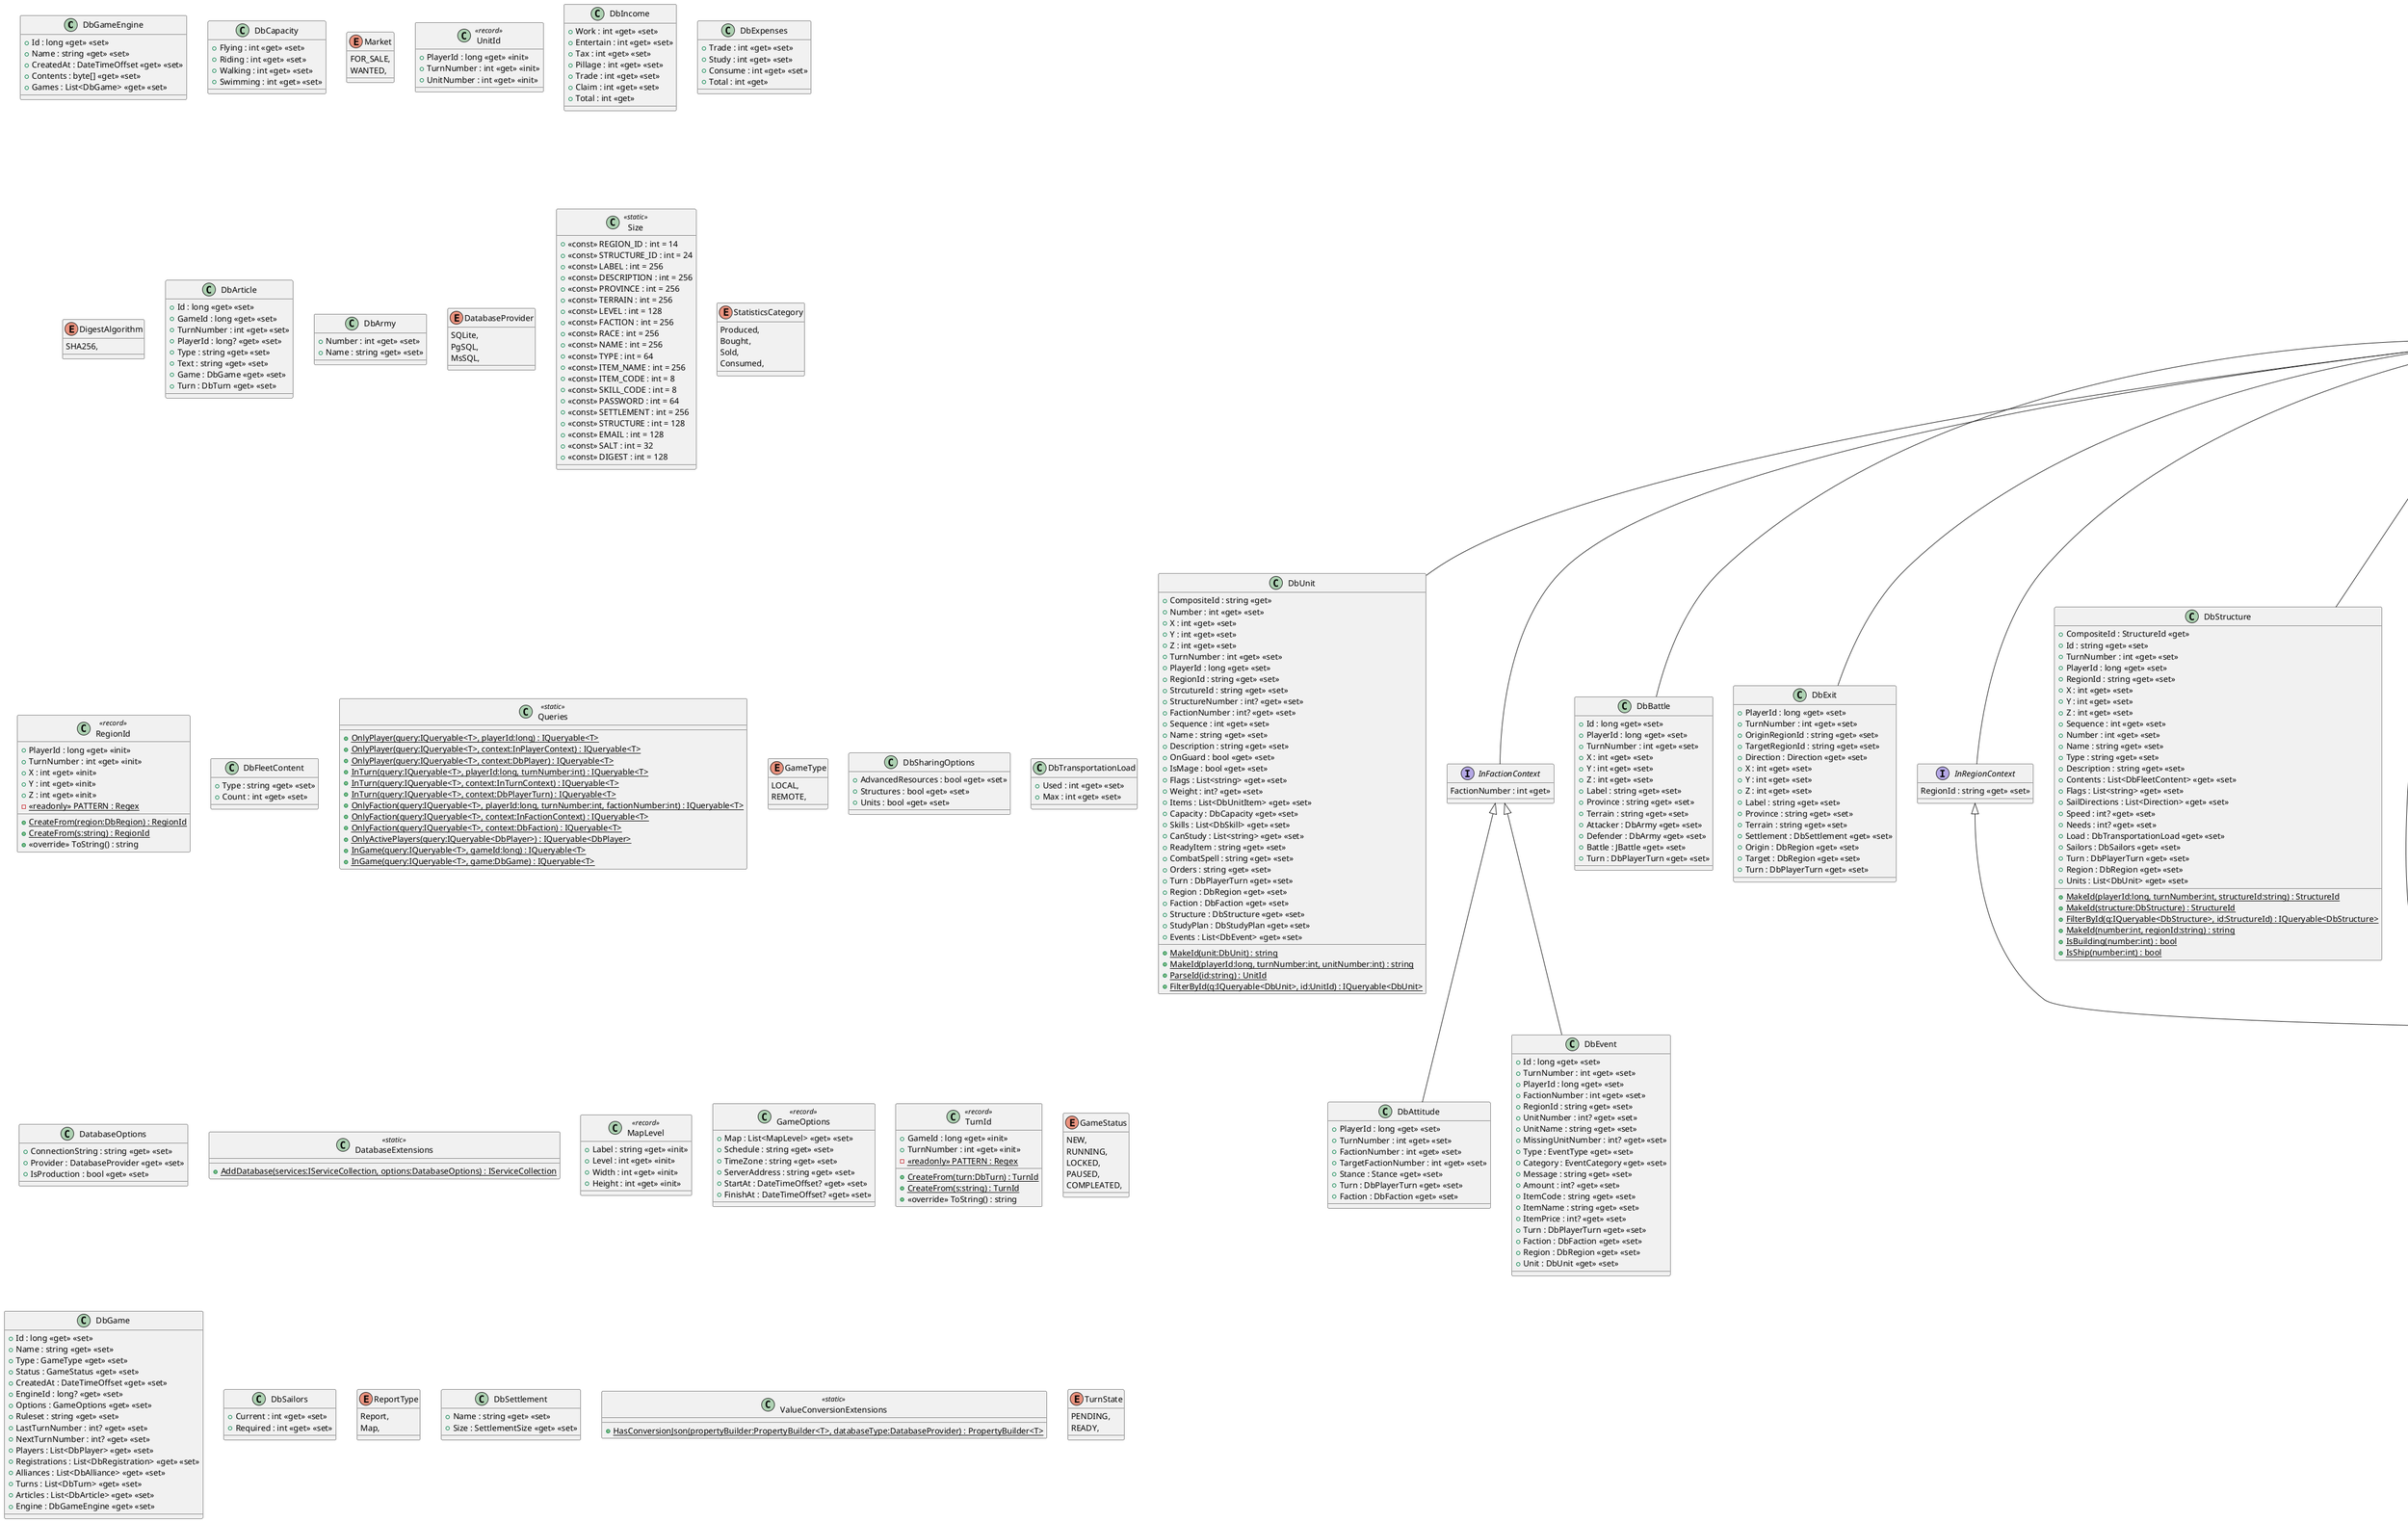 @startuml
class DbGameEngine {
    + Id : long <<get>> <<set>>
    + Name : string <<get>> <<set>>
    + CreatedAt : DateTimeOffset <<get>> <<set>>
    + Contents : byte[] <<get>> <<set>>
    + Games : List<DbGame> <<get>> <<set>>
}
class DbCapacity {
    + Flying : int <<get>> <<set>>
    + Riding : int <<get>> <<set>>
    + Walking : int <<get>> <<set>>
    + Swimming : int <<get>> <<set>>
}
enum Market {
    FOR_SALE,
    WANTED,
}
class DbPlayerTurn {
    + {static} CreateId(playerId:long, turnNumber:int) : string
    + {static} CreateId(player:DbPlayerTurn) : string
    + {static} ParseId(id:string) : (long playerId, int turnNumber)
    + Id : string <<get>>
    + GameId : long <<get>> <<set>>
    + PlayerId : long <<get>> <<set>>
    + TurnNumber : int <<get>> <<set>>
    + FactionName : string <<get>> <<set>>
    + FactionNumber : int <<get>> <<set>>
    + Unclaimed : int <<get>> <<set>>
    + Income : DbIncome <<get>> <<set>>
    + Expenses : DbExpenses <<get>> <<set>>
    + Statistics : List<DbTurnStatisticsItem> <<get>> <<set>>
    + Treasury : List<DbTreasuryItem> <<get>> <<set>>
    + ReadyAt : DateTimeOffset? <<get>> <<set>>
    + OrdersSubmittedAt : DateTimeOffset? <<get>> <<set>>
    + TimesSubmittedAt : DateTimeOffset? <<get>> <<set>>
    + IsReady : bool <<get>>
    + IsOrdersSubmitted : bool <<get>>
    + IsTimesSubmitted : bool <<get>>
    + IsProcessed : bool <<get>> <<set>>
    + Player : DbPlayer <<get>> <<set>>
    + Reports : List<DbAdditionalReport> <<get>> <<set>>
    + Regions : List<DbRegion> <<get>> <<set>>
    + Exits : List<DbExit> <<get>> <<set>>
    + Markets : List<DbTradableItem> <<get>> <<set>>
    + Production : List<DbProductionItem> <<get>> <<set>>
    + Factions : List<DbFaction> <<get>> <<set>>
    + Attitudes : List<DbAttitude> <<get>> <<set>>
    + Events : List<DbEvent> <<get>> <<set>>
    + Units : List<DbUnit> <<get>> <<set>>
    + Items : List<DbUnitItem> <<get>> <<set>>
    + Structures : List<DbStructure> <<get>> <<set>>
    + Plans : List<DbStudyPlan> <<get>> <<set>>
    + Battles : List<DbBattle> <<get>> <<set>>
    + Orders : List<DbOrders> <<get>> <<set>>
}
InTurnContext <|-- DbPlayerTurn
InGameContext <|-- DbPlayerTurn
"IStatistics`1" "<DbTurnStatisticsItem>" <|-- DbPlayerTurn
class UnitId <<record>> {
    + PlayerId : long <<get>> <<init>>
    + TurnNumber : int <<get>> <<init>>
    + UnitNumber : int <<get>> <<init>>
}
class DbUnit {
    + CompositeId : string <<get>>
    + {static} MakeId(unit:DbUnit) : string
    + {static} MakeId(playerId:long, turnNumber:int, unitNumber:int) : string
    + {static} ParseId(id:string) : UnitId
    + {static} FilterById(q:IQueryable<DbUnit>, id:UnitId) : IQueryable<DbUnit>
    + Number : int <<get>> <<set>>
    + X : int <<get>> <<set>>
    + Y : int <<get>> <<set>>
    + Z : int <<get>> <<set>>
    + TurnNumber : int <<get>> <<set>>
    + PlayerId : long <<get>> <<set>>
    + RegionId : string <<get>> <<set>>
    + StrcutureId : string <<get>> <<set>>
    + StructureNumber : int? <<get>> <<set>>
    + FactionNumber : int? <<get>> <<set>>
    + Sequence : int <<get>> <<set>>
    + Name : string <<get>> <<set>>
    + Description : string <<get>> <<set>>
    + OnGuard : bool <<get>> <<set>>
    + IsMage : bool <<get>> <<set>>
    + Flags : List<string> <<get>> <<set>>
    + Weight : int? <<get>> <<set>>
    + Items : List<DbUnitItem> <<get>> <<set>>
    + Capacity : DbCapacity <<get>> <<set>>
    + Skills : List<DbSkill> <<get>> <<set>>
    + CanStudy : List<string> <<get>> <<set>>
    + ReadyItem : string <<get>> <<set>>
    + CombatSpell : string <<get>> <<set>>
    + Orders : string <<get>> <<set>>
    + Turn : DbPlayerTurn <<get>> <<set>>
    + Region : DbRegion <<get>> <<set>>
    + Faction : DbFaction <<get>> <<set>>
    + Structure : DbStructure <<get>> <<set>>
    + StudyPlan : DbStudyPlan <<get>> <<set>>
    + Events : List<DbEvent> <<get>> <<set>>
}
InTurnContext <|-- DbUnit
class DbIncome {
    + Work : int <<get>> <<set>>
    + Entertain : int <<get>> <<set>>
    + Tax : int <<get>> <<set>>
    + Pillage : int <<get>> <<set>>
    + Trade : int <<get>> <<set>>
    + Claim : int <<get>> <<set>>
    + Total : int <<get>>
}
class DbExpenses {
    + Trade : int <<get>> <<set>>
    + Study : int <<get>> <<set>>
    + Consume : int <<get>> <<set>>
    + Total : int <<get>>
}
enum DigestAlgorithm {
    SHA256,
}
class DbUser {
    + Id : long <<get>> <<set>>
    + Email : string <<get>> <<set>>
    + Salt : string <<get>> <<set>>
    + Algorithm : DigestAlgorithm <<get>> <<set>>
    + Digest : string <<get>> <<set>>
    + CreatedAt : DateTimeOffset <<get>> <<set>>
    + LastLoginAt : DateTimeOffset <<get>> <<set>>
    + Roles : List<string> <<get>> <<set>>
    + Registrations : List<DbRegistration> <<get>> <<set>>
    + Players : List<DbPlayer> <<get>> <<set>>
}
WithCreationTime <|-- DbUser
class DbArticle {
    + Id : long <<get>> <<set>>
    + GameId : long <<get>> <<set>>
    + TurnNumber : int <<get>> <<set>>
    + PlayerId : long? <<get>> <<set>>
    + Type : string <<get>> <<set>>
    + Text : string <<get>> <<set>>
    + Game : DbGame <<get>> <<set>>
    + Turn : DbTurn <<get>> <<set>>
}
class DbAttitude {
    + PlayerId : long <<get>> <<set>>
    + TurnNumber : int <<get>> <<set>>
    + FactionNumber : int <<get>> <<set>>
    + TargetFactionNumber : int <<get>> <<set>>
    + Stance : Stance <<get>> <<set>>
    + Turn : DbPlayerTurn <<get>> <<set>>
    + Faction : DbFaction <<get>> <<set>>
}
InFactionContext <|-- DbAttitude
class DbArmy {
    + Number : int <<get>> <<set>>
    + Name : string <<get>> <<set>>
}
class DbBattle {
    + Id : long <<get>> <<set>>
    + PlayerId : long <<get>> <<set>>
    + TurnNumber : int <<get>> <<set>>
    + X : int <<get>> <<set>>
    + Y : int <<get>> <<set>>
    + Z : int <<get>> <<set>>
    + Label : string <<get>> <<set>>
    + Province : string <<get>> <<set>>
    + Terrain : string <<get>> <<set>>
    + Attacker : DbArmy <<get>> <<set>>
    + Defender : DbArmy <<get>> <<set>>
    + Battle : JBattle <<get>> <<set>>
    + Turn : DbPlayerTurn <<get>> <<set>>
}
InTurnContext <|-- DbBattle
class DbRegistration {
    + Id : long <<get>> <<set>>
    + GameId : long <<get>> <<set>>
    + UserId : long <<get>> <<set>>
    + Name : string <<get>> <<set>>
    + Password : string <<get>> <<set>>
    + User : DbUser <<get>> <<set>>
    + Game : DbGame <<get>> <<set>>
}
InGameContext <|-- DbRegistration
enum DatabaseProvider {
    SQLite,
    PgSQL,
    MsSQL,
}
class DbStructure {
    + CompositeId : StructureId <<get>>
    + {static} MakeId(playerId:long, turnNumber:int, structureId:string) : StructureId
    + {static} MakeId(structure:DbStructure) : StructureId
    + {static} FilterById(q:IQueryable<DbStructure>, id:StructureId) : IQueryable<DbStructure>
    + Id : string <<get>> <<set>>
    + {static} MakeId(number:int, regionId:string) : string
    + {static} IsBuilding(number:int) : bool
    + {static} IsShip(number:int) : bool
    + TurnNumber : int <<get>> <<set>>
    + PlayerId : long <<get>> <<set>>
    + RegionId : string <<get>> <<set>>
    + X : int <<get>> <<set>>
    + Y : int <<get>> <<set>>
    + Z : int <<get>> <<set>>
    + Sequence : int <<get>> <<set>>
    + Number : int <<get>> <<set>>
    + Name : string <<get>> <<set>>
    + Type : string <<get>> <<set>>
    + Description : string <<get>> <<set>>
    + Contents : List<DbFleetContent> <<get>> <<set>>
    + Flags : List<string> <<get>> <<set>>
    + SailDirections : List<Direction> <<get>> <<set>>
    + Speed : int? <<get>> <<set>>
    + Needs : int? <<get>> <<set>>
    + Load : DbTransportationLoad <<get>> <<set>>
    + Sailors : DbSailors <<get>> <<set>>
    + Turn : DbPlayerTurn <<get>> <<set>>
    + Region : DbRegion <<get>> <<set>>
    + Units : List<DbUnit> <<get>> <<set>>
}
InTurnContext <|-- DbStructure
interface InPlayerContext {
    PlayerId : long <<get>> <<set>>
}
class Size <<static>> {
    + <<const>> REGION_ID : int = 14
    + <<const>> STRUCTURE_ID : int = 24
    + <<const>> LABEL : int = 256
    + <<const>> DESCRIPTION : int = 256
    + <<const>> PROVINCE : int = 256
    + <<const>> TERRAIN : int = 256
    + <<const>> LEVEL : int = 128
    + <<const>> FACTION : int = 256
    + <<const>> RACE : int = 256
    + <<const>> NAME : int = 256
    + <<const>> TYPE : int = 64
    + <<const>> ITEM_NAME : int = 256
    + <<const>> ITEM_CODE : int = 8
    + <<const>> SKILL_CODE : int = 8
    + <<const>> PASSWORD : int = 64
    + <<const>> SETTLEMENT : int = 256
    + <<const>> STRUCTURE : int = 128
    + <<const>> EMAIL : int = 128
    + <<const>> SALT : int = 32
    + <<const>> DIGEST : int = 128
}
enum StatisticsCategory {
    Produced,
    Bought,
    Sold,
    Consumed,
}
class DbStatisticsItem {
    + DbStatisticsItem()
    + DbStatisticsItem(other:AnItem)
    + Id : long <<get>> <<set>>
    + PlayerId : long <<get>> <<set>>
    + Category : StatisticsCategory <<get>> <<set>>
}
class DbTurnStatisticsItem {
    + TurnNumber : int <<get>> <<set>>
    + Turn : DbPlayerTurn <<get>> <<set>>
}
class DbRegionStatisticsItem {
    + TurnNumber : int <<get>> <<set>>
    + RegionId : string <<get>> <<set>>
}
DbItem <|-- DbStatisticsItem
InPlayerContext <|-- DbStatisticsItem
DbStatisticsItem <|-- DbTurnStatisticsItem
InTurnContext <|-- DbTurnStatisticsItem
DbStatisticsItem <|-- DbRegionStatisticsItem
InRegionContext <|-- DbRegionStatisticsItem
class DbFaction {
    + CompsiteId : FactionId <<get>>
    + {static} MakeId(playerId:long, turnNumber:int, factionNumber:int) : FactionId
    + {static} MakeId(faction:DbFaction) : FactionId
    + {static} FilterById(q:IQueryable<DbFaction>, id:FactionId) : IQueryable<DbFaction>
    + PlayerId : long <<get>> <<set>>
    + TurnNumber : int <<get>> <<set>>
    + Number : int <<get>> <<set>>
    + Name : string <<get>> <<set>>
    + DefaultAttitude : Stance? <<get>> <<set>>
    + Attitudes : List<DbAttitude> <<get>> <<set>>
    + Turn : DbPlayerTurn <<get>> <<set>>
    + Events : List<DbEvent> <<get>> <<set>>
    + Units : List<DbUnit> <<get>> <<set>>
}
InTurnContext <|-- DbFaction
class DbExit {
    + PlayerId : long <<get>> <<set>>
    + TurnNumber : int <<get>> <<set>>
    + OriginRegionId : string <<get>> <<set>>
    + TargetRegionId : string <<get>> <<set>>
    + Direction : Direction <<get>> <<set>>
    + X : int <<get>> <<set>>
    + Y : int <<get>> <<set>>
    + Z : int <<get>> <<set>>
    + Label : string <<get>> <<set>>
    + Province : string <<get>> <<set>>
    + Terrain : string <<get>> <<set>>
    + Settlement : DbSettlement <<get>> <<set>>
    + Origin : DbRegion <<get>> <<set>>
    + Target : DbRegion <<get>> <<set>>
    + Turn : DbPlayerTurn <<get>> <<set>>
}
InTurnContext <|-- DbExit
class RegionId <<record>> {
    + PlayerId : long <<get>> <<init>>
    + TurnNumber : int <<get>> <<init>>
    + X : int <<get>> <<init>>
    + Y : int <<get>> <<init>>
    + Z : int <<get>> <<init>>
    - {static} <<readonly>> PATTERN : Regex
    + {static} CreateFrom(region:DbRegion) : RegionId
    + {static} CreateFrom(s:string) : RegionId
    + <<override>> ToString() : string
}
class DbRegion {
    + PublicId : string <<get>>
    + Id : string <<get>> <<set>>
    + {static} MakeId(x:int, y:int, z:int) : string
    + TurnNumber : int <<get>> <<set>>
    + PlayerId : long <<get>> <<set>>
    + X : int <<get>> <<set>>
    + Y : int <<get>> <<set>>
    + Z : int <<get>> <<set>>
    + Explored : bool <<get>> <<set>>
    + LastVisitedAt : int? <<get>> <<set>>
    + Label : string <<get>> <<set>>
    + Province : string <<get>> <<set>>
    + Terrain : string <<get>> <<set>>
    + Settlement : DbSettlement <<get>> <<set>>
    + Population : int <<get>> <<set>>
    + Race : string <<get>> <<set>>
    + Entertainment : int <<get>> <<set>>
    + Tax : int <<get>> <<set>>
    + Wages : double <<get>> <<set>>
    + TotalWages : int <<get>> <<set>>
    + Gate : int? <<get>> <<set>>
    + Markets : List<DbTradableItem> <<get>> <<set>>
    + ForSale : IEnumerable<DbTradableItem> <<get>>
    + Wanted : IEnumerable<DbTradableItem> <<get>>
    + Produces : List<DbProductionItem> <<get>> <<set>>
    + Income : DbIncome <<get>> <<set>>
    + Expenses : DbExpenses <<get>> <<set>>
    + Statistics : List<DbRegionStatisticsItem> <<get>> <<set>>
    + Exits : List<DbExit> <<get>> <<set>>
    + Turn : DbPlayerTurn <<get>> <<set>>
    + Units : List<DbUnit> <<get>> <<set>>
    + Structures : List<DbStructure> <<get>> <<set>>
    + Events : List<DbEvent> <<get>> <<set>>
    + <<override>> ToString() : string
}
InTurnContext <|-- DbRegion
"IStatistics`1" "<DbRegionStatisticsItem>" <|-- DbRegion
class DbFleetContent {
    + Type : string <<get>> <<set>>
    + Count : int <<get>> <<set>>
}
class Queries <<static>> {
    + {static} OnlyPlayer(query:IQueryable<T>, playerId:long) : IQueryable<T>
    + {static} OnlyPlayer(query:IQueryable<T>, context:InPlayerContext) : IQueryable<T>
    + {static} OnlyPlayer(query:IQueryable<T>, context:DbPlayer) : IQueryable<T>
    + {static} InTurn(query:IQueryable<T>, playerId:long, turnNumber:int) : IQueryable<T>
    + {static} InTurn(query:IQueryable<T>, context:InTurnContext) : IQueryable<T>
    + {static} InTurn(query:IQueryable<T>, context:DbPlayerTurn) : IQueryable<T>
    + {static} OnlyFaction(query:IQueryable<T>, playerId:long, turnNumber:int, factionNumber:int) : IQueryable<T>
    + {static} OnlyFaction(query:IQueryable<T>, context:InFactionContext) : IQueryable<T>
    + {static} OnlyFaction(query:IQueryable<T>, context:DbFaction) : IQueryable<T>
    + {static} OnlyActivePlayers(query:IQueryable<DbPlayer>) : IQueryable<DbPlayer>
    + {static} InGame(query:IQueryable<T>, gameId:long) : IQueryable<T>
    + {static} InGame(query:IQueryable<T>, game:DbGame) : IQueryable<T>
}
enum GameType {
    LOCAL,
    REMOTE,
}
class DbSharingOptions {
    + AdvancedResources : bool <<get>> <<set>>
    + Structures : bool <<get>> <<set>>
    + Units : bool <<get>> <<set>>
}
class DbAllianceMember {
    + AllianceId : long <<get>> <<set>>
    + PlayerId : long <<get>> <<set>>
    + CreatedAt : DateTimeOffset <<get>> <<set>>
    + AcceptedAt : DateTimeOffset? <<get>> <<set>>
    + ShareMap : bool <<get>> <<set>>
    + TeachMages : bool <<get>> <<set>>
    + Owner : bool <<get>> <<set>>
    + CanInvite : bool <<get>> <<set>>
    + Alliance : DbAlliance <<get>> <<set>>
    + Player : DbPlayer <<get>> <<set>>
}
InPlayerContext <|-- DbAllianceMember
interface WithCreationTime {
    CreatedAt : DateTimeOffset <<get>> <<set>>
}
class CreationTimeInterceptor {
    + CreationTimeInterceptor(time:ITime)
    - <<readonly>> time : ITime
    + <<override>> SavingChanges(eventData:DbContextEventData, result:InterceptionResult<int>) : InterceptionResult<int>
    + <<override>> SavingChangesAsync(eventData:DbContextEventData, result:InterceptionResult<int>, cancellationToken:CancellationToken) : ValueTask<InterceptionResult<int>>
}
SaveChangesInterceptor <|-- CreationTimeInterceptor
class DbPlayer {
    + Id : long <<get>> <<set>>
    + UserId : long? <<get>> <<set>>
    + GameId : long <<get>> <<set>>
    + Number : int <<get>> <<set>>
    + IsClaimed : bool <<get>>
    + Name : string <<get>> <<set>>
    + LastTurnNumber : int? <<get>> <<set>>
    + NextTurnNumber : int? <<get>> <<set>>
    + Password : string <<get>> <<set>>
    + IsQuit : bool <<get>> <<set>>
    + User : DbUser <<get>> <<set>>
    + Game : DbGame <<get>> <<set>>
    + Reports : List<DbReport> <<get>> <<set>>
    + Turns : List<DbPlayerTurn> <<get>> <<set>>
    + AdditionalReports : List<DbAdditionalReport> <<get>> <<set>>
    + AllianceMembererships : List<DbAllianceMember> <<get>> <<set>>
}
InGameContext <|-- DbPlayer
class DbAlliance {
    + Id : long <<get>> <<set>>
    + GameId : long <<get>> <<set>>
    + Name : string <<get>> <<set>>
    + Members : List<DbAllianceMember> <<get>> <<set>>
    + Game : DbGame <<get>> <<set>>
}
InGameContext <|-- DbAlliance
class DbEvent {
    + Id : long <<get>> <<set>>
    + TurnNumber : int <<get>> <<set>>
    + PlayerId : long <<get>> <<set>>
    + FactionNumber : int <<get>> <<set>>
    + RegionId : string <<get>> <<set>>
    + UnitNumber : int? <<get>> <<set>>
    + UnitName : string <<get>> <<set>>
    + MissingUnitNumber : int? <<get>> <<set>>
    + Type : EventType <<get>> <<set>>
    + Category : EventCategory <<get>> <<set>>
    + Message : string <<get>> <<set>>
    + Amount : int? <<get>> <<set>>
    + ItemCode : string <<get>> <<set>>
    + ItemName : string <<get>> <<set>>
    + ItemPrice : int? <<get>> <<set>>
    + Turn : DbPlayerTurn <<get>> <<set>>
    + Faction : DbFaction <<get>> <<set>>
    + Region : DbRegion <<get>> <<set>>
    + Unit : DbUnit <<get>> <<set>>
}
InFactionContext <|-- DbEvent
class DbReport {
    + PlayerId : long <<get>> <<set>>
    + TurnNumber : int <<get>> <<set>>
    + GameId : long <<get>> <<set>>
    + FactionNumber : int <<get>> <<set>>
    + Source : byte[] <<get>> <<set>>
    + Json : byte[] <<get>> <<set>>
    + Error : string <<get>> <<set>>
    + IsParsed : bool <<get>>
    + IsMerged : bool <<get>> <<set>>
    + Game : DbGame <<get>> <<set>>
    + Player : DbPlayer <<get>> <<set>>
    + Turn : DbTurn <<get>> <<set>>
}
InGameContext <|-- DbReport
InPlayerContext <|-- DbReport
class DbTransportationLoad {
    + Used : int <<get>> <<set>>
    + Max : int <<get>> <<set>>
}
class DatabaseOptions {
    + ConnectionString : string <<get>> <<set>>
    + Provider : DatabaseProvider <<get>> <<set>>
    + IsProduction : bool <<get>> <<set>>
}
class DatabaseExtensions <<static>> {
    + {static} AddDatabase(services:IServiceCollection, options:DatabaseOptions) : IServiceCollection
}
class MapLevel <<record>> {
    + Label : string <<get>> <<init>>
    + Level : int <<get>> <<init>>
    + Width : int <<get>> <<init>>
    + Height : int <<get>> <<init>>
}
class GameOptions <<record>> {
    + Map : List<MapLevel> <<get>> <<set>>
    + Schedule : string <<get>> <<set>>
    + TimeZone : string <<get>> <<set>>
    + ServerAddress : string <<get>> <<set>>
    + StartAt : DateTimeOffset? <<get>> <<set>>
    + FinishAt : DateTimeOffset? <<get>> <<set>>
}
class TurnId <<record>> {
    + GameId : long <<get>> <<init>>
    + TurnNumber : int <<get>> <<init>>
    - {static} <<readonly>> PATTERN : Regex
    + {static} CreateFrom(turn:DbTurn) : TurnId
    + {static} CreateFrom(s:string) : TurnId
    + <<override>> ToString() : string
}
class DbTurn {
    + PublicId : string <<get>>
    + GameId : long <<get>> <<set>>
    + Number : int <<get>> <<set>>
    + State : TurnState <<get>> <<set>>
    + PlayerData : byte[] <<get>> <<set>>
    + GameData : byte[] <<get>> <<set>>
    + Game : DbGame <<get>> <<set>>
    + Articles : List<DbArticle> <<get>> <<set>>
    + Reports : List<DbReport> <<get>> <<set>>
}
InGameContext <|-- DbTurn
enum GameStatus {
    NEW,
    RUNNING,
    LOCKED,
    PAUSED,
    COMPLEATED,
}
class DbOrders {
    + PlayerId : long <<get>> <<set>>
    + TurnNumber : int <<get>> <<set>>
    + UnitNumber : int <<get>> <<set>>
    + Orders : string <<get>> <<set>>
    + Turn : DbPlayerTurn <<get>> <<set>>
}
InTurnContext <|-- DbOrders
class DbGame {
    + Id : long <<get>> <<set>>
    + Name : string <<get>> <<set>>
    + Type : GameType <<get>> <<set>>
    + Status : GameStatus <<get>> <<set>>
    + CreatedAt : DateTimeOffset <<get>> <<set>>
    + EngineId : long? <<get>> <<set>>
    + Options : GameOptions <<get>> <<set>>
    + Ruleset : string <<get>> <<set>>
    + LastTurnNumber : int? <<get>> <<set>>
    + NextTurnNumber : int? <<get>> <<set>>
    + Players : List<DbPlayer> <<get>> <<set>>
    + Registrations : List<DbRegistration> <<get>> <<set>>
    + Alliances : List<DbAlliance> <<get>> <<set>>
    + Turns : List<DbTurn> <<get>> <<set>>
    + Articles : List<DbArticle> <<get>> <<set>>
    + Engine : DbGameEngine <<get>> <<set>>
}
class DbSailors {
    + Current : int <<get>> <<set>>
    + Required : int <<get>> <<set>>
}
class PgSqlDatabase {
    + PgSqlDatabase()
    + PgSqlDatabase(options:DbContextOptions)
}
class MsSqlDatabase {
    + MsSqlDatabase()
    + MsSqlDatabase(options:DbContextOptions)
}
class SQLiteDatabase {
    + SQLiteDatabase()
    + SQLiteDatabase(options:DbContextOptions)
}
abstract class Database {
    # Database()
    # Database(options:DbContextOptions)
    # Provider : DatabaseProvider <<get>>
    + Users : DbSet<DbUser> <<get>> <<set>>
    + GameEngines : DbSet<DbGameEngine> <<get>> <<set>>
    + Games : DbSet<DbGame> <<get>> <<set>>
    + Turns : DbSet<DbTurn> <<get>> <<set>>
    + Reports : DbSet<DbReport> <<get>> <<set>>
    + Articles : DbSet<DbArticle> <<get>> <<set>>
    + Registrations : DbSet<DbRegistration> <<get>> <<set>>
    + Players : DbSet<DbPlayer> <<get>> <<set>>
    + PlayerTurns : DbSet<DbPlayerTurn> <<get>> <<set>>
    + AditionalReports : DbSet<DbAdditionalReport> <<get>> <<set>>
    + Orders : DbSet<DbOrders> <<get>> <<set>>
    + Factions : DbSet<DbFaction> <<get>> <<set>>
    + Attitudes : DbSet<DbAttitude> <<get>> <<set>>
    + Events : DbSet<DbEvent> <<get>> <<set>>
    + Regions : DbSet<DbRegion> <<get>> <<set>>
    + Production : DbSet<DbProductionItem> <<get>> <<set>>
    + Markets : DbSet<DbTradableItem> <<get>> <<set>>
    + Exits : DbSet<DbExit> <<get>> <<set>>
    + Structures : DbSet<DbStructure> <<get>> <<set>>
    + Units : DbSet<DbUnit> <<get>> <<set>>
    + Items : DbSet<DbUnitItem> <<get>> <<set>>
    + Battles : DbSet<DbBattle> <<get>> <<set>>
    + Alliances : DbSet<DbAlliance> <<get>> <<set>>
    + AllianceMembers : DbSet<DbAllianceMember> <<get>> <<set>>
    + StudyPlans : DbSet<DbStudyPlan> <<get>> <<set>>
    + TurnStatistics : DbSet<DbTurnStatisticsItem> <<get>> <<set>>
    + RegionStatistics : DbSet<DbRegionStatisticsItem> <<get>> <<set>>
    + Treasury : DbSet<DbTreasuryItem> <<get>> <<set>>
    # <<override>> OnModelCreating(model:ModelBuilder) : void
}
Database <|-- PgSqlDatabase
Database <|-- MsSqlDatabase
Database <|-- SQLiteDatabase
DbContext <|-- Database
class DbSkill {
    + Code : string <<get>> <<set>>
    + Level : int? <<get>> <<set>>
    + Days : int? <<get>> <<set>>
}
AnSkill <|-- DbSkill
interface InTurnContext {
    TurnNumber : int <<get>> <<set>>
}
interface InRegionContext {
    RegionId : string <<get>> <<set>>
}
InPlayerContext <|-- InTurnContext
InTurnContext <|-- InRegionContext
enum ReportType {
    Report,
    Map,
}
class DbAdditionalReport {
    + Id : long <<get>> <<set>>
    + PlayerId : long <<get>> <<set>>
    + TurnNumber : int <<get>> <<set>>
    + Name : string <<get>> <<set>>
    + Type : ReportType <<get>> <<set>>
    + Source : byte[] <<get>> <<set>>
    + Json : byte[] <<get>> <<set>>
    + Error : string <<get>> <<set>>
    + Player : DbPlayer <<get>> <<set>>
    + Turn : DbPlayerTurn <<get>> <<set>>
}
InTurnContext <|-- DbAdditionalReport
class DbItem {
    + DbItem()
    + DbItem(other:DbItem)
    + Code : string <<get>> <<set>>
    + Amount : int <<get>> <<set>>
}
class DbUnitItem {
    + DbUnitItem()
    + DbUnitItem(other:AnItem)
    + PlayerId : long <<get>> <<set>>
    + TurnNumber : int <<get>> <<set>>
    + UnitNumber : int <<get>> <<set>>
    + Illusion : bool <<get>> <<set>>
    + Unfinished : bool <<get>> <<set>>
    + Props : string <<get>> <<set>>
}
class DbProductionItem {
    + DbProductionItem()
    + DbProductionItem(other:AnItem)
    + PlayerId : long <<get>> <<set>>
    + TurnNumber : int <<get>> <<set>>
    + RegionId : string <<get>> <<set>>
}
class DbTradableItem {
    + DbTradableItem()
    + DbTradableItem(other:DbTradableItem)
    + PlayerId : long <<get>> <<set>>
    + TurnNumber : int <<get>> <<set>>
    + RegionId : string <<get>> <<set>>
    + Price : int <<get>> <<set>>
    + Market : Market <<get>> <<set>>
}
class DbTreasuryItem {
    + DbTreasuryItem()
    + DbTreasuryItem(other:DbTreasuryItem)
    + PlayerId : long <<get>> <<set>>
    + TurnNumber : int <<get>> <<set>>
    + Rank : int <<get>> <<set>>
    + Max : int <<get>> <<set>>
    + Total : int <<get>> <<set>>
    + Turn : DbPlayerTurn <<get>> <<set>>
}
AnItem <|-- DbItem
DbItem <|-- DbUnitItem
InTurnContext <|-- DbUnitItem
DbItem <|-- DbProductionItem
InTurnContext <|-- DbProductionItem
DbItem <|-- DbTradableItem
InTurnContext <|-- DbTradableItem
DbItem <|-- DbTreasuryItem
InTurnContext <|-- DbTreasuryItem
class DbStudyPlan {
    + UnitNumber : int <<get>> <<set>>
    + TurnNumber : int <<get>> <<set>>
    + PlayerId : long <<get>> <<set>>
    + Target : DbSkill <<get>> <<set>>
    + Study : string <<get>> <<set>>
    + Teach : List<int> <<get>> <<set>>
    + Turn : DbPlayerTurn <<get>> <<set>>
    + Unit : DbUnit <<get>> <<set>>
}
InTurnContext <|-- DbStudyPlan
class DbSettlement {
    + Name : string <<get>> <<set>>
    + Size : SettlementSize <<get>> <<set>>
}
interface InGameContext {
    GameId : long <<get>>
}
interface InFactionContext {
    FactionNumber : int <<get>>
}
InTurnContext <|-- InFactionContext
class ValueConversionExtensions <<static>> {
    + {static} HasConversionJson(propertyBuilder:PropertyBuilder<T>, databaseType:DatabaseProvider) : PropertyBuilder<T>
}
enum TurnState {
    PENDING,
    READY,
}
interface "IStatistics`1"<T> {
    Income : DbIncome <<get>> <<set>>
    Expenses : DbExpenses <<get>> <<set>>
    Statistics : List<T> <<get>> <<set>>
}
@enduml
